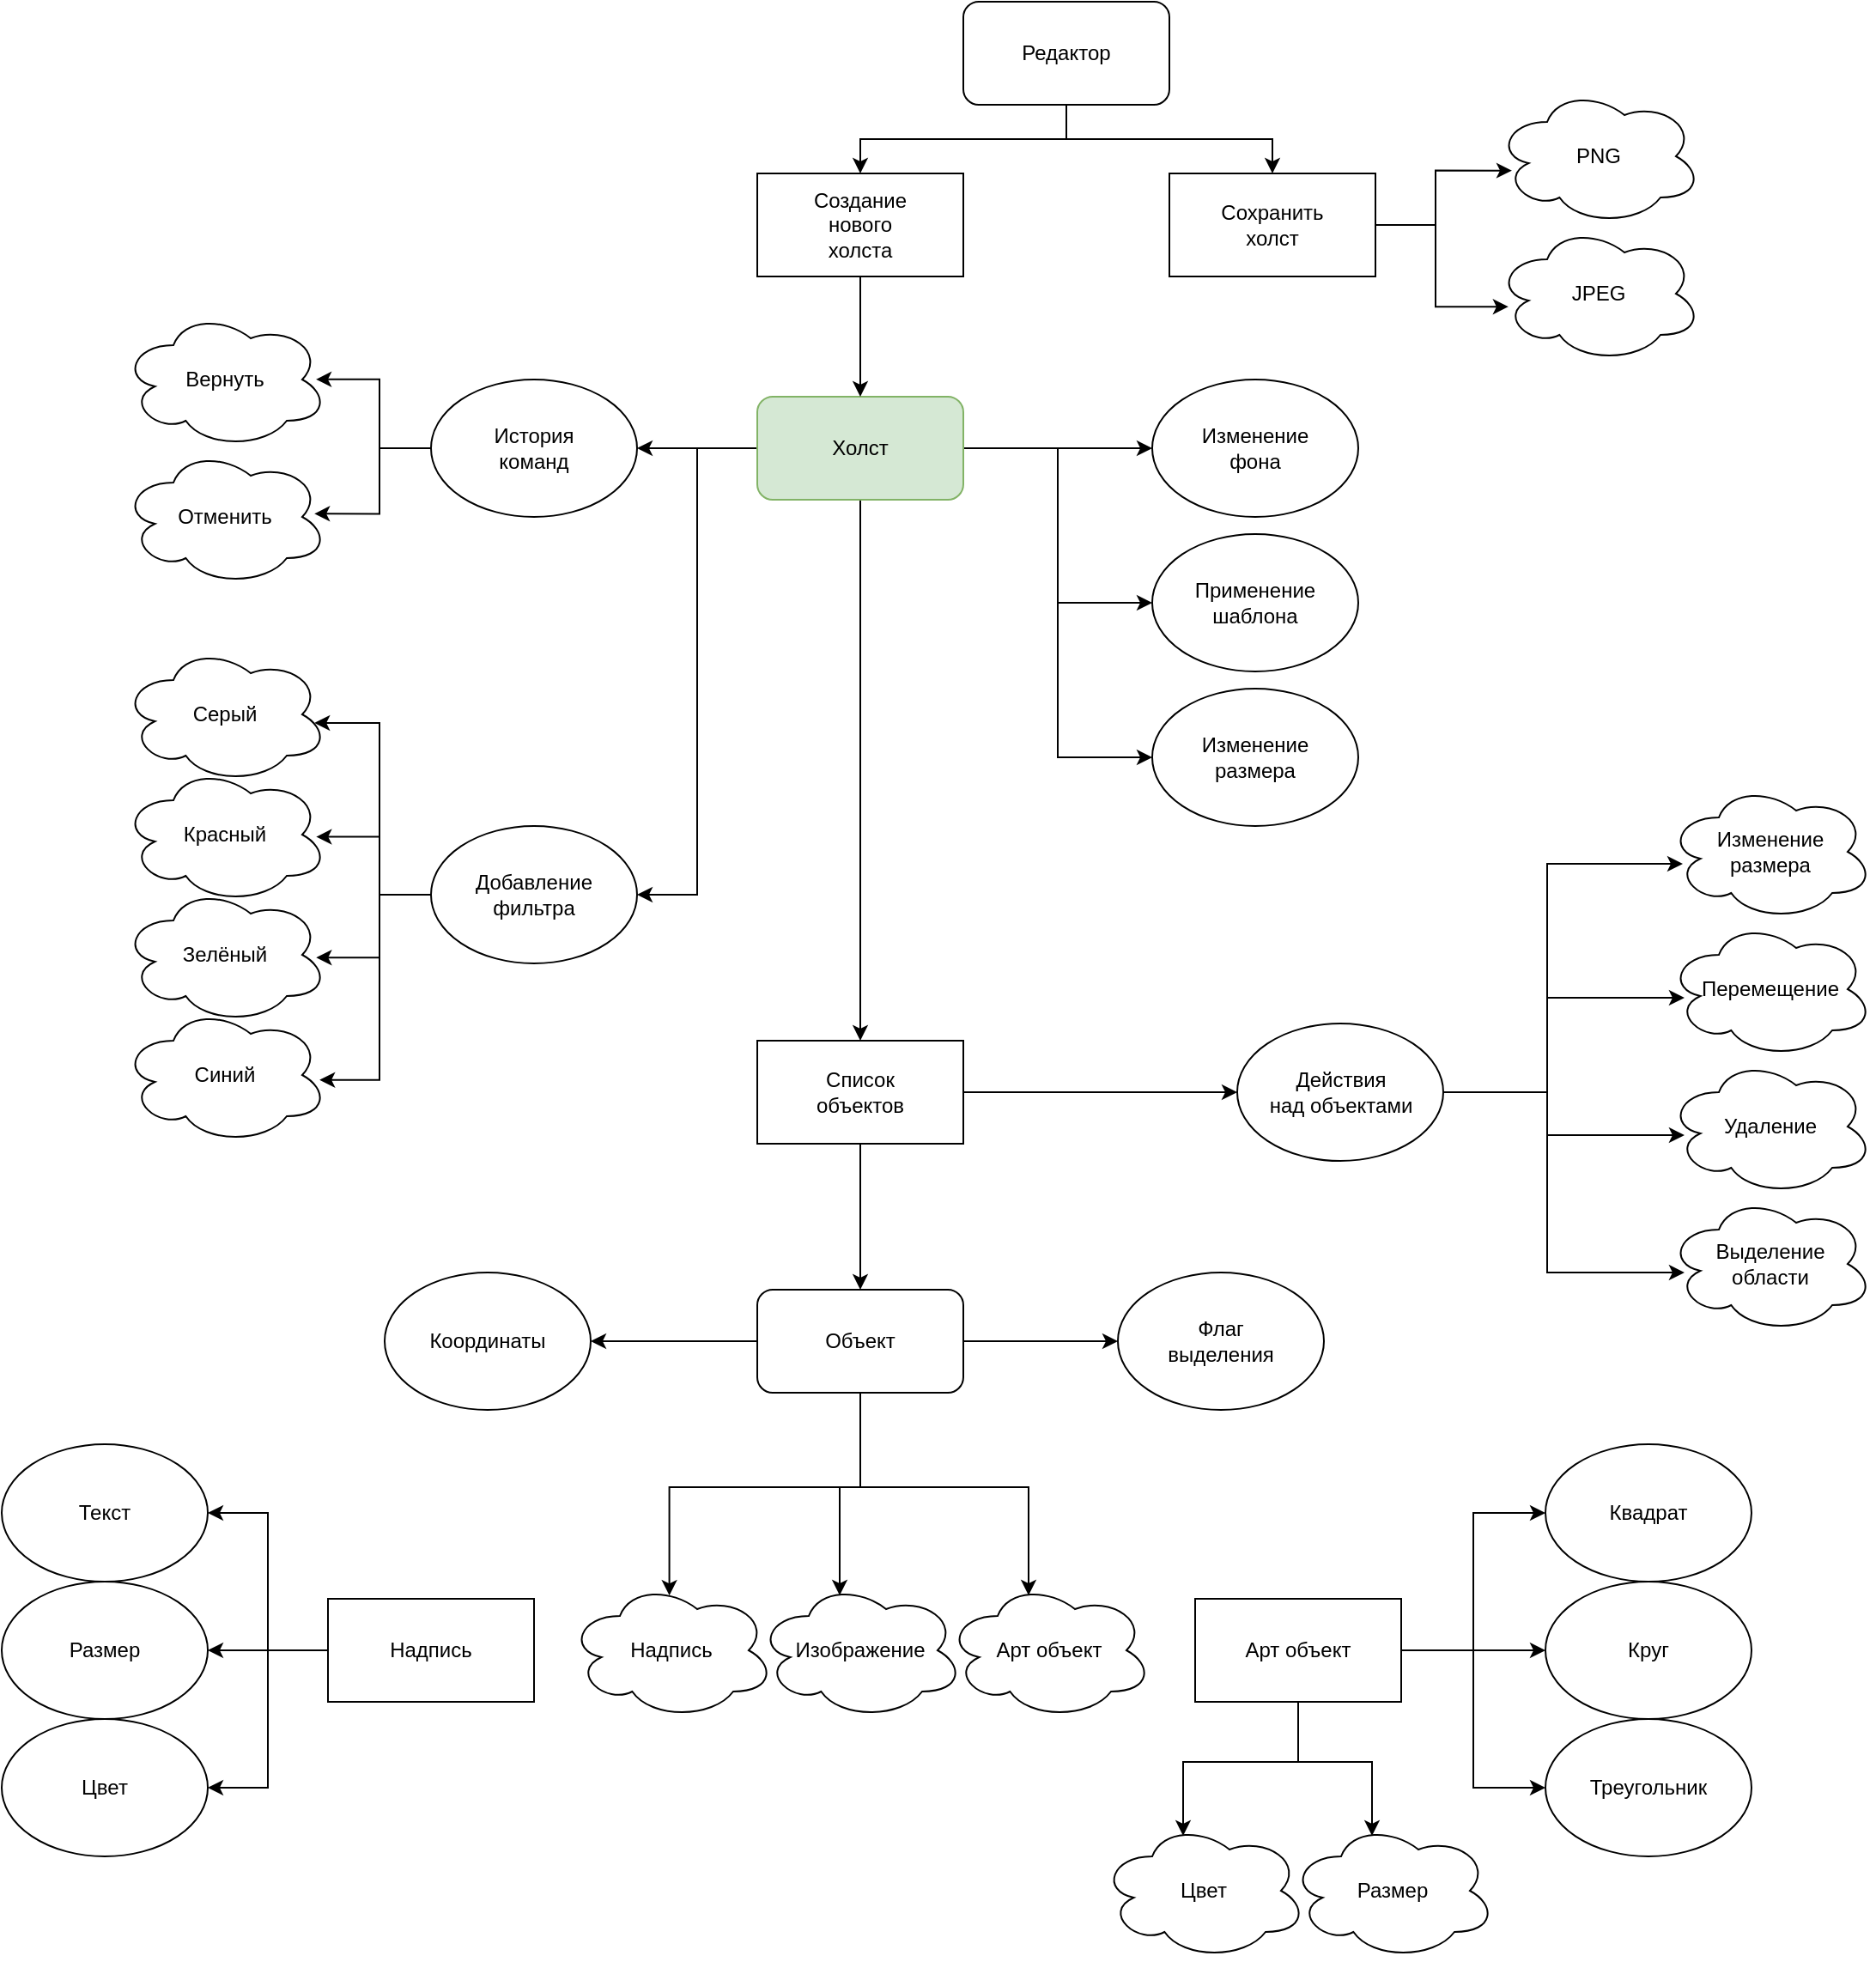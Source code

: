 <mxfile version="21.8.0" type="device">
  <diagram id="ZPj9keD7fe5Zls-Yyi73" name="Страница — 1">
    <mxGraphModel dx="2815" dy="638" grid="1" gridSize="10" guides="1" tooltips="1" connect="1" arrows="1" fold="1" page="1" pageScale="1" pageWidth="827" pageHeight="1169" math="0" shadow="0">
      <root>
        <mxCell id="0" />
        <mxCell id="1" parent="0" />
        <mxCell id="49yjrPxgQT2ZX9RTmLXR-8" style="edgeStyle=orthogonalEdgeStyle;rounded=0;orthogonalLoop=1;jettySize=auto;html=1;entryX=1;entryY=0.5;entryDx=0;entryDy=0;" parent="1" source="2fXIkyZAXjc0T6sA0Rqv-1" target="HZ4r4OKIDBCeNGeO5kcU-10" edge="1">
          <mxGeometry relative="1" as="geometry" />
        </mxCell>
        <mxCell id="49yjrPxgQT2ZX9RTmLXR-17" style="edgeStyle=orthogonalEdgeStyle;rounded=0;orthogonalLoop=1;jettySize=auto;html=1;entryX=1;entryY=0.5;entryDx=0;entryDy=0;" parent="1" source="2fXIkyZAXjc0T6sA0Rqv-1" target="HZ4r4OKIDBCeNGeO5kcU-37" edge="1">
          <mxGeometry relative="1" as="geometry" />
        </mxCell>
        <mxCell id="49yjrPxgQT2ZX9RTmLXR-18" style="edgeStyle=orthogonalEdgeStyle;rounded=0;orthogonalLoop=1;jettySize=auto;html=1;entryX=0;entryY=0.5;entryDx=0;entryDy=0;" parent="1" source="2fXIkyZAXjc0T6sA0Rqv-1" target="2fXIkyZAXjc0T6sA0Rqv-41" edge="1">
          <mxGeometry relative="1" as="geometry" />
        </mxCell>
        <mxCell id="49yjrPxgQT2ZX9RTmLXR-19" style="edgeStyle=orthogonalEdgeStyle;rounded=0;orthogonalLoop=1;jettySize=auto;html=1;entryX=0;entryY=0.5;entryDx=0;entryDy=0;" parent="1" source="2fXIkyZAXjc0T6sA0Rqv-1" target="HZ4r4OKIDBCeNGeO5kcU-60" edge="1">
          <mxGeometry relative="1" as="geometry" />
        </mxCell>
        <mxCell id="49yjrPxgQT2ZX9RTmLXR-20" style="edgeStyle=orthogonalEdgeStyle;rounded=0;orthogonalLoop=1;jettySize=auto;html=1;entryX=0;entryY=0.5;entryDx=0;entryDy=0;" parent="1" source="2fXIkyZAXjc0T6sA0Rqv-1" target="HZ4r4OKIDBCeNGeO5kcU-48" edge="1">
          <mxGeometry relative="1" as="geometry" />
        </mxCell>
        <mxCell id="49yjrPxgQT2ZX9RTmLXR-36" style="edgeStyle=orthogonalEdgeStyle;rounded=0;orthogonalLoop=1;jettySize=auto;html=1;entryX=0.5;entryY=0;entryDx=0;entryDy=0;" parent="1" source="2fXIkyZAXjc0T6sA0Rqv-1" target="49yjrPxgQT2ZX9RTmLXR-22" edge="1">
          <mxGeometry relative="1" as="geometry" />
        </mxCell>
        <mxCell id="2fXIkyZAXjc0T6sA0Rqv-1" value="Холст" style="rounded=1;whiteSpace=wrap;html=1;fillColor=#d5e8d4;strokeColor=#82b366;" parent="1" vertex="1">
          <mxGeometry x="-730" y="230" width="120" height="60" as="geometry" />
        </mxCell>
        <mxCell id="2fXIkyZAXjc0T6sA0Rqv-9" style="edgeStyle=orthogonalEdgeStyle;rounded=0;orthogonalLoop=1;jettySize=auto;html=1;entryX=1;entryY=0.5;entryDx=0;entryDy=0;exitX=0;exitY=0.5;exitDx=0;exitDy=0;" parent="1" source="2fXIkyZAXjc0T6sA0Rqv-2" target="2fXIkyZAXjc0T6sA0Rqv-6" edge="1">
          <mxGeometry relative="1" as="geometry" />
        </mxCell>
        <mxCell id="2fXIkyZAXjc0T6sA0Rqv-10" style="edgeStyle=orthogonalEdgeStyle;rounded=0;orthogonalLoop=1;jettySize=auto;html=1;entryX=1;entryY=0.5;entryDx=0;entryDy=0;" parent="1" source="2fXIkyZAXjc0T6sA0Rqv-2" target="2fXIkyZAXjc0T6sA0Rqv-3" edge="1">
          <mxGeometry relative="1" as="geometry" />
        </mxCell>
        <mxCell id="2fXIkyZAXjc0T6sA0Rqv-11" style="edgeStyle=orthogonalEdgeStyle;rounded=0;orthogonalLoop=1;jettySize=auto;html=1;entryX=1;entryY=0.5;entryDx=0;entryDy=0;" parent="1" source="2fXIkyZAXjc0T6sA0Rqv-2" target="2fXIkyZAXjc0T6sA0Rqv-4" edge="1">
          <mxGeometry relative="1" as="geometry" />
        </mxCell>
        <mxCell id="2fXIkyZAXjc0T6sA0Rqv-2" value="Надпись" style="rounded=0;whiteSpace=wrap;html=1;" parent="1" vertex="1">
          <mxGeometry x="-980" y="930" width="120" height="60" as="geometry" />
        </mxCell>
        <mxCell id="2fXIkyZAXjc0T6sA0Rqv-3" value="Размер" style="ellipse;whiteSpace=wrap;html=1;" parent="1" vertex="1">
          <mxGeometry x="-1170" y="920" width="120" height="80" as="geometry" />
        </mxCell>
        <mxCell id="2fXIkyZAXjc0T6sA0Rqv-4" value="Цвет" style="ellipse;whiteSpace=wrap;html=1;" parent="1" vertex="1">
          <mxGeometry x="-1170" y="1000" width="120" height="80" as="geometry" />
        </mxCell>
        <mxCell id="2fXIkyZAXjc0T6sA0Rqv-6" value="Текст" style="ellipse;whiteSpace=wrap;html=1;" parent="1" vertex="1">
          <mxGeometry x="-1170" y="840" width="120" height="80" as="geometry" />
        </mxCell>
        <mxCell id="2fXIkyZAXjc0T6sA0Rqv-16" value="Надпись" style="ellipse;shape=cloud;whiteSpace=wrap;html=1;fontSize=12;" parent="1" vertex="1">
          <mxGeometry x="-840" y="920" width="120" height="80" as="geometry" />
        </mxCell>
        <mxCell id="2fXIkyZAXjc0T6sA0Rqv-17" value="Арт объект" style="ellipse;shape=cloud;whiteSpace=wrap;html=1;fontSize=12;" parent="1" vertex="1">
          <mxGeometry x="-620" y="920" width="120" height="80" as="geometry" />
        </mxCell>
        <mxCell id="2fXIkyZAXjc0T6sA0Rqv-18" value="Изображение" style="ellipse;shape=cloud;whiteSpace=wrap;html=1;fontSize=12;" parent="1" vertex="1">
          <mxGeometry x="-730" y="920" width="120" height="80" as="geometry" />
        </mxCell>
        <mxCell id="2fXIkyZAXjc0T6sA0Rqv-28" value="Перемещение" style="ellipse;shape=cloud;whiteSpace=wrap;html=1;fontSize=12;" parent="1" vertex="1">
          <mxGeometry x="-200" y="535" width="120" height="80" as="geometry" />
        </mxCell>
        <mxCell id="2fXIkyZAXjc0T6sA0Rqv-30" value="Удаление" style="ellipse;shape=cloud;whiteSpace=wrap;html=1;fontSize=12;" parent="1" vertex="1">
          <mxGeometry x="-200" y="615" width="120" height="80" as="geometry" />
        </mxCell>
        <mxCell id="2fXIkyZAXjc0T6sA0Rqv-41" value="Изменение&lt;br&gt;фона" style="ellipse;whiteSpace=wrap;html=1;" parent="1" vertex="1">
          <mxGeometry x="-500" y="220" width="120" height="80" as="geometry" />
        </mxCell>
        <mxCell id="HZ4r4OKIDBCeNGeO5kcU-2" value="JPEG" style="ellipse;shape=cloud;whiteSpace=wrap;html=1;" parent="1" vertex="1">
          <mxGeometry x="-300" y="130" width="120" height="80" as="geometry" />
        </mxCell>
        <mxCell id="HZ4r4OKIDBCeNGeO5kcU-3" value="PNG" style="ellipse;shape=cloud;whiteSpace=wrap;html=1;" parent="1" vertex="1">
          <mxGeometry x="-300" y="50" width="120" height="80" as="geometry" />
        </mxCell>
        <mxCell id="HZ4r4OKIDBCeNGeO5kcU-10" value="История&lt;br&gt;команд" style="ellipse;whiteSpace=wrap;html=1;" parent="1" vertex="1">
          <mxGeometry x="-920" y="220" width="120" height="80" as="geometry" />
        </mxCell>
        <mxCell id="HZ4r4OKIDBCeNGeO5kcU-16" value="Отменить" style="ellipse;shape=cloud;whiteSpace=wrap;html=1;" parent="1" vertex="1">
          <mxGeometry x="-1100" y="260" width="120" height="80" as="geometry" />
        </mxCell>
        <mxCell id="HZ4r4OKIDBCeNGeO5kcU-17" value="Вернуть" style="ellipse;shape=cloud;whiteSpace=wrap;html=1;" parent="1" vertex="1">
          <mxGeometry x="-1100" y="180" width="120" height="80" as="geometry" />
        </mxCell>
        <mxCell id="HZ4r4OKIDBCeNGeO5kcU-37" value="Добавление&lt;br&gt;фильтра" style="ellipse;whiteSpace=wrap;html=1;" parent="1" vertex="1">
          <mxGeometry x="-920" y="480" width="120" height="80" as="geometry" />
        </mxCell>
        <mxCell id="HZ4r4OKIDBCeNGeO5kcU-39" value="Серый" style="ellipse;shape=cloud;whiteSpace=wrap;html=1;" parent="1" vertex="1">
          <mxGeometry x="-1100" y="375" width="120" height="80" as="geometry" />
        </mxCell>
        <mxCell id="HZ4r4OKIDBCeNGeO5kcU-40" value="Красный" style="ellipse;shape=cloud;whiteSpace=wrap;html=1;" parent="1" vertex="1">
          <mxGeometry x="-1100" y="445" width="120" height="80" as="geometry" />
        </mxCell>
        <mxCell id="HZ4r4OKIDBCeNGeO5kcU-41" value="Зелёный" style="ellipse;shape=cloud;whiteSpace=wrap;html=1;" parent="1" vertex="1">
          <mxGeometry x="-1100" y="515" width="120" height="80" as="geometry" />
        </mxCell>
        <mxCell id="HZ4r4OKIDBCeNGeO5kcU-42" value="Синий" style="ellipse;shape=cloud;whiteSpace=wrap;html=1;" parent="1" vertex="1">
          <mxGeometry x="-1100" y="585" width="120" height="80" as="geometry" />
        </mxCell>
        <mxCell id="HZ4r4OKIDBCeNGeO5kcU-48" value="Изменение&lt;br&gt;размера" style="ellipse;whiteSpace=wrap;html=1;" parent="1" vertex="1">
          <mxGeometry x="-500" y="400" width="120" height="80" as="geometry" />
        </mxCell>
        <mxCell id="HZ4r4OKIDBCeNGeO5kcU-60" value="Применение&lt;br&gt;шаблона" style="ellipse;whiteSpace=wrap;html=1;" parent="1" vertex="1">
          <mxGeometry x="-500" y="310" width="120" height="80" as="geometry" />
        </mxCell>
        <mxCell id="49yjrPxgQT2ZX9RTmLXR-4" style="edgeStyle=orthogonalEdgeStyle;rounded=0;orthogonalLoop=1;jettySize=auto;html=1;entryX=0.5;entryY=0;entryDx=0;entryDy=0;" parent="1" source="49yjrPxgQT2ZX9RTmLXR-1" target="49yjrPxgQT2ZX9RTmLXR-2" edge="1">
          <mxGeometry relative="1" as="geometry" />
        </mxCell>
        <mxCell id="49yjrPxgQT2ZX9RTmLXR-5" style="edgeStyle=orthogonalEdgeStyle;rounded=0;orthogonalLoop=1;jettySize=auto;html=1;entryX=0.5;entryY=0;entryDx=0;entryDy=0;" parent="1" source="49yjrPxgQT2ZX9RTmLXR-1" target="49yjrPxgQT2ZX9RTmLXR-3" edge="1">
          <mxGeometry relative="1" as="geometry" />
        </mxCell>
        <mxCell id="49yjrPxgQT2ZX9RTmLXR-1" value="Редактор" style="rounded=1;whiteSpace=wrap;html=1;" parent="1" vertex="1">
          <mxGeometry x="-610" width="120" height="60" as="geometry" />
        </mxCell>
        <mxCell id="49yjrPxgQT2ZX9RTmLXR-21" style="edgeStyle=orthogonalEdgeStyle;rounded=0;orthogonalLoop=1;jettySize=auto;html=1;entryX=0.5;entryY=0;entryDx=0;entryDy=0;" parent="1" source="49yjrPxgQT2ZX9RTmLXR-2" target="2fXIkyZAXjc0T6sA0Rqv-1" edge="1">
          <mxGeometry relative="1" as="geometry" />
        </mxCell>
        <mxCell id="49yjrPxgQT2ZX9RTmLXR-2" value="Создание&lt;br&gt;нового&lt;br&gt;холста" style="rounded=0;whiteSpace=wrap;html=1;" parent="1" vertex="1">
          <mxGeometry x="-730" y="100" width="120" height="60" as="geometry" />
        </mxCell>
        <mxCell id="49yjrPxgQT2ZX9RTmLXR-3" value="Сохранить&lt;br&gt;холст" style="rounded=0;whiteSpace=wrap;html=1;" parent="1" vertex="1">
          <mxGeometry x="-490" y="100" width="120" height="60" as="geometry" />
        </mxCell>
        <mxCell id="49yjrPxgQT2ZX9RTmLXR-6" style="edgeStyle=orthogonalEdgeStyle;rounded=0;orthogonalLoop=1;jettySize=auto;html=1;entryX=0.079;entryY=0.604;entryDx=0;entryDy=0;entryPerimeter=0;" parent="1" source="49yjrPxgQT2ZX9RTmLXR-3" target="HZ4r4OKIDBCeNGeO5kcU-3" edge="1">
          <mxGeometry relative="1" as="geometry" />
        </mxCell>
        <mxCell id="49yjrPxgQT2ZX9RTmLXR-7" style="edgeStyle=orthogonalEdgeStyle;rounded=0;orthogonalLoop=1;jettySize=auto;html=1;entryX=0.062;entryY=0.595;entryDx=0;entryDy=0;entryPerimeter=0;" parent="1" source="49yjrPxgQT2ZX9RTmLXR-3" target="HZ4r4OKIDBCeNGeO5kcU-2" edge="1">
          <mxGeometry relative="1" as="geometry" />
        </mxCell>
        <mxCell id="49yjrPxgQT2ZX9RTmLXR-9" style="edgeStyle=orthogonalEdgeStyle;rounded=0;orthogonalLoop=1;jettySize=auto;html=1;entryX=0.942;entryY=0.499;entryDx=0;entryDy=0;entryPerimeter=0;" parent="1" source="HZ4r4OKIDBCeNGeO5kcU-10" target="HZ4r4OKIDBCeNGeO5kcU-17" edge="1">
          <mxGeometry relative="1" as="geometry" />
        </mxCell>
        <mxCell id="49yjrPxgQT2ZX9RTmLXR-10" style="edgeStyle=orthogonalEdgeStyle;rounded=0;orthogonalLoop=1;jettySize=auto;html=1;entryX=0.934;entryY=0.477;entryDx=0;entryDy=0;entryPerimeter=0;" parent="1" source="HZ4r4OKIDBCeNGeO5kcU-10" target="HZ4r4OKIDBCeNGeO5kcU-16" edge="1">
          <mxGeometry relative="1" as="geometry" />
        </mxCell>
        <mxCell id="49yjrPxgQT2ZX9RTmLXR-13" style="edgeStyle=orthogonalEdgeStyle;rounded=0;orthogonalLoop=1;jettySize=auto;html=1;entryX=0.934;entryY=0.562;entryDx=0;entryDy=0;entryPerimeter=0;" parent="1" source="HZ4r4OKIDBCeNGeO5kcU-37" target="HZ4r4OKIDBCeNGeO5kcU-39" edge="1">
          <mxGeometry relative="1" as="geometry">
            <Array as="points">
              <mxPoint x="-950" y="520" />
              <mxPoint x="-950" y="420" />
            </Array>
          </mxGeometry>
        </mxCell>
        <mxCell id="49yjrPxgQT2ZX9RTmLXR-14" style="edgeStyle=orthogonalEdgeStyle;rounded=0;orthogonalLoop=1;jettySize=auto;html=1;entryX=0.943;entryY=0.516;entryDx=0;entryDy=0;entryPerimeter=0;" parent="1" source="HZ4r4OKIDBCeNGeO5kcU-37" target="HZ4r4OKIDBCeNGeO5kcU-40" edge="1">
          <mxGeometry relative="1" as="geometry" />
        </mxCell>
        <mxCell id="49yjrPxgQT2ZX9RTmLXR-15" style="edgeStyle=orthogonalEdgeStyle;rounded=0;orthogonalLoop=1;jettySize=auto;html=1;entryX=0.943;entryY=0.52;entryDx=0;entryDy=0;entryPerimeter=0;" parent="1" source="HZ4r4OKIDBCeNGeO5kcU-37" target="HZ4r4OKIDBCeNGeO5kcU-41" edge="1">
          <mxGeometry relative="1" as="geometry" />
        </mxCell>
        <mxCell id="49yjrPxgQT2ZX9RTmLXR-16" style="edgeStyle=orthogonalEdgeStyle;rounded=0;orthogonalLoop=1;jettySize=auto;html=1;entryX=0.959;entryY=0.536;entryDx=0;entryDy=0;entryPerimeter=0;" parent="1" source="HZ4r4OKIDBCeNGeO5kcU-37" target="HZ4r4OKIDBCeNGeO5kcU-42" edge="1">
          <mxGeometry relative="1" as="geometry">
            <Array as="points">
              <mxPoint x="-950" y="520" />
              <mxPoint x="-950" y="628" />
            </Array>
          </mxGeometry>
        </mxCell>
        <mxCell id="49yjrPxgQT2ZX9RTmLXR-46" style="edgeStyle=orthogonalEdgeStyle;rounded=0;orthogonalLoop=1;jettySize=auto;html=1;entryX=0;entryY=0.5;entryDx=0;entryDy=0;" parent="1" source="49yjrPxgQT2ZX9RTmLXR-22" target="49yjrPxgQT2ZX9RTmLXR-24" edge="1">
          <mxGeometry relative="1" as="geometry" />
        </mxCell>
        <mxCell id="49yjrPxgQT2ZX9RTmLXR-47" style="edgeStyle=orthogonalEdgeStyle;rounded=0;orthogonalLoop=1;jettySize=auto;html=1;entryX=0.5;entryY=0;entryDx=0;entryDy=0;" parent="1" source="49yjrPxgQT2ZX9RTmLXR-22" target="49yjrPxgQT2ZX9RTmLXR-23" edge="1">
          <mxGeometry relative="1" as="geometry" />
        </mxCell>
        <mxCell id="49yjrPxgQT2ZX9RTmLXR-22" value="Список&lt;br&gt;объектов" style="rounded=0;whiteSpace=wrap;html=1;" parent="1" vertex="1">
          <mxGeometry x="-730" y="605" width="120" height="60" as="geometry" />
        </mxCell>
        <mxCell id="EAPYg_R5JzYDMW08R3LB-2" style="edgeStyle=orthogonalEdgeStyle;rounded=0;orthogonalLoop=1;jettySize=auto;html=1;entryX=1;entryY=0.5;entryDx=0;entryDy=0;" edge="1" parent="1" source="49yjrPxgQT2ZX9RTmLXR-23" target="EAPYg_R5JzYDMW08R3LB-1">
          <mxGeometry relative="1" as="geometry" />
        </mxCell>
        <mxCell id="EAPYg_R5JzYDMW08R3LB-4" style="edgeStyle=orthogonalEdgeStyle;rounded=0;orthogonalLoop=1;jettySize=auto;html=1;entryX=0;entryY=0.5;entryDx=0;entryDy=0;" edge="1" parent="1" source="49yjrPxgQT2ZX9RTmLXR-23" target="EAPYg_R5JzYDMW08R3LB-3">
          <mxGeometry relative="1" as="geometry" />
        </mxCell>
        <mxCell id="49yjrPxgQT2ZX9RTmLXR-23" value="Объект" style="rounded=1;whiteSpace=wrap;html=1;" parent="1" vertex="1">
          <mxGeometry x="-730" y="750" width="120" height="60" as="geometry" />
        </mxCell>
        <mxCell id="49yjrPxgQT2ZX9RTmLXR-24" value="Действия&lt;br&gt;над объектами" style="ellipse;whiteSpace=wrap;html=1;" parent="1" vertex="1">
          <mxGeometry x="-450.5" y="595" width="120" height="80" as="geometry" />
        </mxCell>
        <mxCell id="49yjrPxgQT2ZX9RTmLXR-29" style="edgeStyle=orthogonalEdgeStyle;rounded=0;orthogonalLoop=1;jettySize=auto;html=1;entryX=0;entryY=0.5;entryDx=0;entryDy=0;" parent="1" source="49yjrPxgQT2ZX9RTmLXR-25" target="49yjrPxgQT2ZX9RTmLXR-26" edge="1">
          <mxGeometry relative="1" as="geometry" />
        </mxCell>
        <mxCell id="49yjrPxgQT2ZX9RTmLXR-30" style="edgeStyle=orthogonalEdgeStyle;rounded=0;orthogonalLoop=1;jettySize=auto;html=1;" parent="1" source="49yjrPxgQT2ZX9RTmLXR-25" target="49yjrPxgQT2ZX9RTmLXR-27" edge="1">
          <mxGeometry relative="1" as="geometry" />
        </mxCell>
        <mxCell id="49yjrPxgQT2ZX9RTmLXR-31" style="edgeStyle=orthogonalEdgeStyle;rounded=0;orthogonalLoop=1;jettySize=auto;html=1;entryX=0;entryY=0.5;entryDx=0;entryDy=0;" parent="1" source="49yjrPxgQT2ZX9RTmLXR-25" target="49yjrPxgQT2ZX9RTmLXR-28" edge="1">
          <mxGeometry relative="1" as="geometry" />
        </mxCell>
        <mxCell id="49yjrPxgQT2ZX9RTmLXR-25" value="Арт объект" style="rounded=0;whiteSpace=wrap;html=1;" parent="1" vertex="1">
          <mxGeometry x="-475" y="930" width="120" height="60" as="geometry" />
        </mxCell>
        <mxCell id="49yjrPxgQT2ZX9RTmLXR-26" value="Квадрат" style="ellipse;whiteSpace=wrap;html=1;" parent="1" vertex="1">
          <mxGeometry x="-271" y="840" width="120" height="80" as="geometry" />
        </mxCell>
        <mxCell id="49yjrPxgQT2ZX9RTmLXR-27" value="Круг" style="ellipse;whiteSpace=wrap;html=1;" parent="1" vertex="1">
          <mxGeometry x="-271" y="920" width="120" height="80" as="geometry" />
        </mxCell>
        <mxCell id="49yjrPxgQT2ZX9RTmLXR-28" value="Треугольник" style="ellipse;whiteSpace=wrap;html=1;" parent="1" vertex="1">
          <mxGeometry x="-271" y="1000" width="120" height="80" as="geometry" />
        </mxCell>
        <mxCell id="49yjrPxgQT2ZX9RTmLXR-32" value="Цвет" style="ellipse;shape=cloud;whiteSpace=wrap;html=1;" parent="1" vertex="1">
          <mxGeometry x="-530" y="1060" width="120" height="80" as="geometry" />
        </mxCell>
        <mxCell id="49yjrPxgQT2ZX9RTmLXR-33" value="Размер" style="ellipse;shape=cloud;whiteSpace=wrap;html=1;" parent="1" vertex="1">
          <mxGeometry x="-420" y="1060" width="120" height="80" as="geometry" />
        </mxCell>
        <mxCell id="49yjrPxgQT2ZX9RTmLXR-34" style="edgeStyle=orthogonalEdgeStyle;rounded=0;orthogonalLoop=1;jettySize=auto;html=1;entryX=0.4;entryY=0.1;entryDx=0;entryDy=0;entryPerimeter=0;" parent="1" source="49yjrPxgQT2ZX9RTmLXR-25" target="49yjrPxgQT2ZX9RTmLXR-32" edge="1">
          <mxGeometry relative="1" as="geometry" />
        </mxCell>
        <mxCell id="49yjrPxgQT2ZX9RTmLXR-35" style="edgeStyle=orthogonalEdgeStyle;rounded=0;orthogonalLoop=1;jettySize=auto;html=1;entryX=0.4;entryY=0.1;entryDx=0;entryDy=0;entryPerimeter=0;" parent="1" source="49yjrPxgQT2ZX9RTmLXR-25" target="49yjrPxgQT2ZX9RTmLXR-33" edge="1">
          <mxGeometry relative="1" as="geometry" />
        </mxCell>
        <mxCell id="49yjrPxgQT2ZX9RTmLXR-40" value="Изменение&lt;br&gt;размера" style="ellipse;shape=cloud;whiteSpace=wrap;html=1;" parent="1" vertex="1">
          <mxGeometry x="-200" y="455" width="120" height="80" as="geometry" />
        </mxCell>
        <mxCell id="49yjrPxgQT2ZX9RTmLXR-41" value="Выделение&lt;br&gt;области" style="ellipse;shape=cloud;whiteSpace=wrap;html=1;" parent="1" vertex="1">
          <mxGeometry x="-200" y="695" width="120" height="80" as="geometry" />
        </mxCell>
        <mxCell id="49yjrPxgQT2ZX9RTmLXR-48" style="edgeStyle=orthogonalEdgeStyle;rounded=0;orthogonalLoop=1;jettySize=auto;html=1;entryX=0.49;entryY=0.101;entryDx=0;entryDy=0;entryPerimeter=0;" parent="1" source="49yjrPxgQT2ZX9RTmLXR-23" target="2fXIkyZAXjc0T6sA0Rqv-16" edge="1">
          <mxGeometry relative="1" as="geometry" />
        </mxCell>
        <mxCell id="49yjrPxgQT2ZX9RTmLXR-50" style="edgeStyle=orthogonalEdgeStyle;rounded=0;orthogonalLoop=1;jettySize=auto;html=1;entryX=0.4;entryY=0.1;entryDx=0;entryDy=0;entryPerimeter=0;" parent="1" source="49yjrPxgQT2ZX9RTmLXR-23" target="2fXIkyZAXjc0T6sA0Rqv-17" edge="1">
          <mxGeometry relative="1" as="geometry" />
        </mxCell>
        <mxCell id="49yjrPxgQT2ZX9RTmLXR-51" style="edgeStyle=orthogonalEdgeStyle;rounded=0;orthogonalLoop=1;jettySize=auto;html=1;entryX=0.4;entryY=0.1;entryDx=0;entryDy=0;entryPerimeter=0;" parent="1" source="49yjrPxgQT2ZX9RTmLXR-23" target="2fXIkyZAXjc0T6sA0Rqv-18" edge="1">
          <mxGeometry relative="1" as="geometry" />
        </mxCell>
        <mxCell id="PamRuhJm_GXRDBr6mL25-6" style="edgeStyle=orthogonalEdgeStyle;rounded=0;orthogonalLoop=1;jettySize=auto;html=1;entryX=0.083;entryY=0.563;entryDx=0;entryDy=0;entryPerimeter=0;" parent="1" source="49yjrPxgQT2ZX9RTmLXR-24" target="2fXIkyZAXjc0T6sA0Rqv-28" edge="1">
          <mxGeometry relative="1" as="geometry">
            <Array as="points">
              <mxPoint x="-270" y="635" />
              <mxPoint x="-270" y="580" />
            </Array>
          </mxGeometry>
        </mxCell>
        <mxCell id="PamRuhJm_GXRDBr6mL25-7" style="edgeStyle=orthogonalEdgeStyle;rounded=0;orthogonalLoop=1;jettySize=auto;html=1;entryX=0.075;entryY=0.588;entryDx=0;entryDy=0;entryPerimeter=0;" parent="1" source="49yjrPxgQT2ZX9RTmLXR-24" target="49yjrPxgQT2ZX9RTmLXR-40" edge="1">
          <mxGeometry relative="1" as="geometry">
            <Array as="points">
              <mxPoint x="-270" y="635" />
              <mxPoint x="-270" y="502" />
            </Array>
          </mxGeometry>
        </mxCell>
        <mxCell id="PamRuhJm_GXRDBr6mL25-8" style="edgeStyle=orthogonalEdgeStyle;rounded=0;orthogonalLoop=1;jettySize=auto;html=1;entryX=0.083;entryY=0.563;entryDx=0;entryDy=0;entryPerimeter=0;" parent="1" source="49yjrPxgQT2ZX9RTmLXR-24" target="2fXIkyZAXjc0T6sA0Rqv-30" edge="1">
          <mxGeometry relative="1" as="geometry">
            <Array as="points">
              <mxPoint x="-270" y="635" />
              <mxPoint x="-270" y="660" />
            </Array>
          </mxGeometry>
        </mxCell>
        <mxCell id="PamRuhJm_GXRDBr6mL25-9" style="edgeStyle=orthogonalEdgeStyle;rounded=0;orthogonalLoop=1;jettySize=auto;html=1;entryX=0.083;entryY=0.563;entryDx=0;entryDy=0;entryPerimeter=0;" parent="1" source="49yjrPxgQT2ZX9RTmLXR-24" target="49yjrPxgQT2ZX9RTmLXR-41" edge="1">
          <mxGeometry relative="1" as="geometry">
            <Array as="points">
              <mxPoint x="-270" y="635" />
              <mxPoint x="-270" y="740" />
            </Array>
          </mxGeometry>
        </mxCell>
        <mxCell id="EAPYg_R5JzYDMW08R3LB-1" value="Координаты" style="ellipse;whiteSpace=wrap;html=1;" vertex="1" parent="1">
          <mxGeometry x="-947" y="740" width="120" height="80" as="geometry" />
        </mxCell>
        <mxCell id="EAPYg_R5JzYDMW08R3LB-3" value="Флаг&lt;br&gt;выделения" style="ellipse;whiteSpace=wrap;html=1;" vertex="1" parent="1">
          <mxGeometry x="-520" y="740" width="120" height="80" as="geometry" />
        </mxCell>
      </root>
    </mxGraphModel>
  </diagram>
</mxfile>
